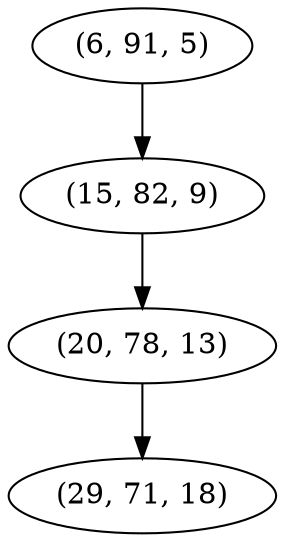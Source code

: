 digraph tree {
    "(6, 91, 5)";
    "(15, 82, 9)";
    "(20, 78, 13)";
    "(29, 71, 18)";
    "(6, 91, 5)" -> "(15, 82, 9)";
    "(15, 82, 9)" -> "(20, 78, 13)";
    "(20, 78, 13)" -> "(29, 71, 18)";
}
